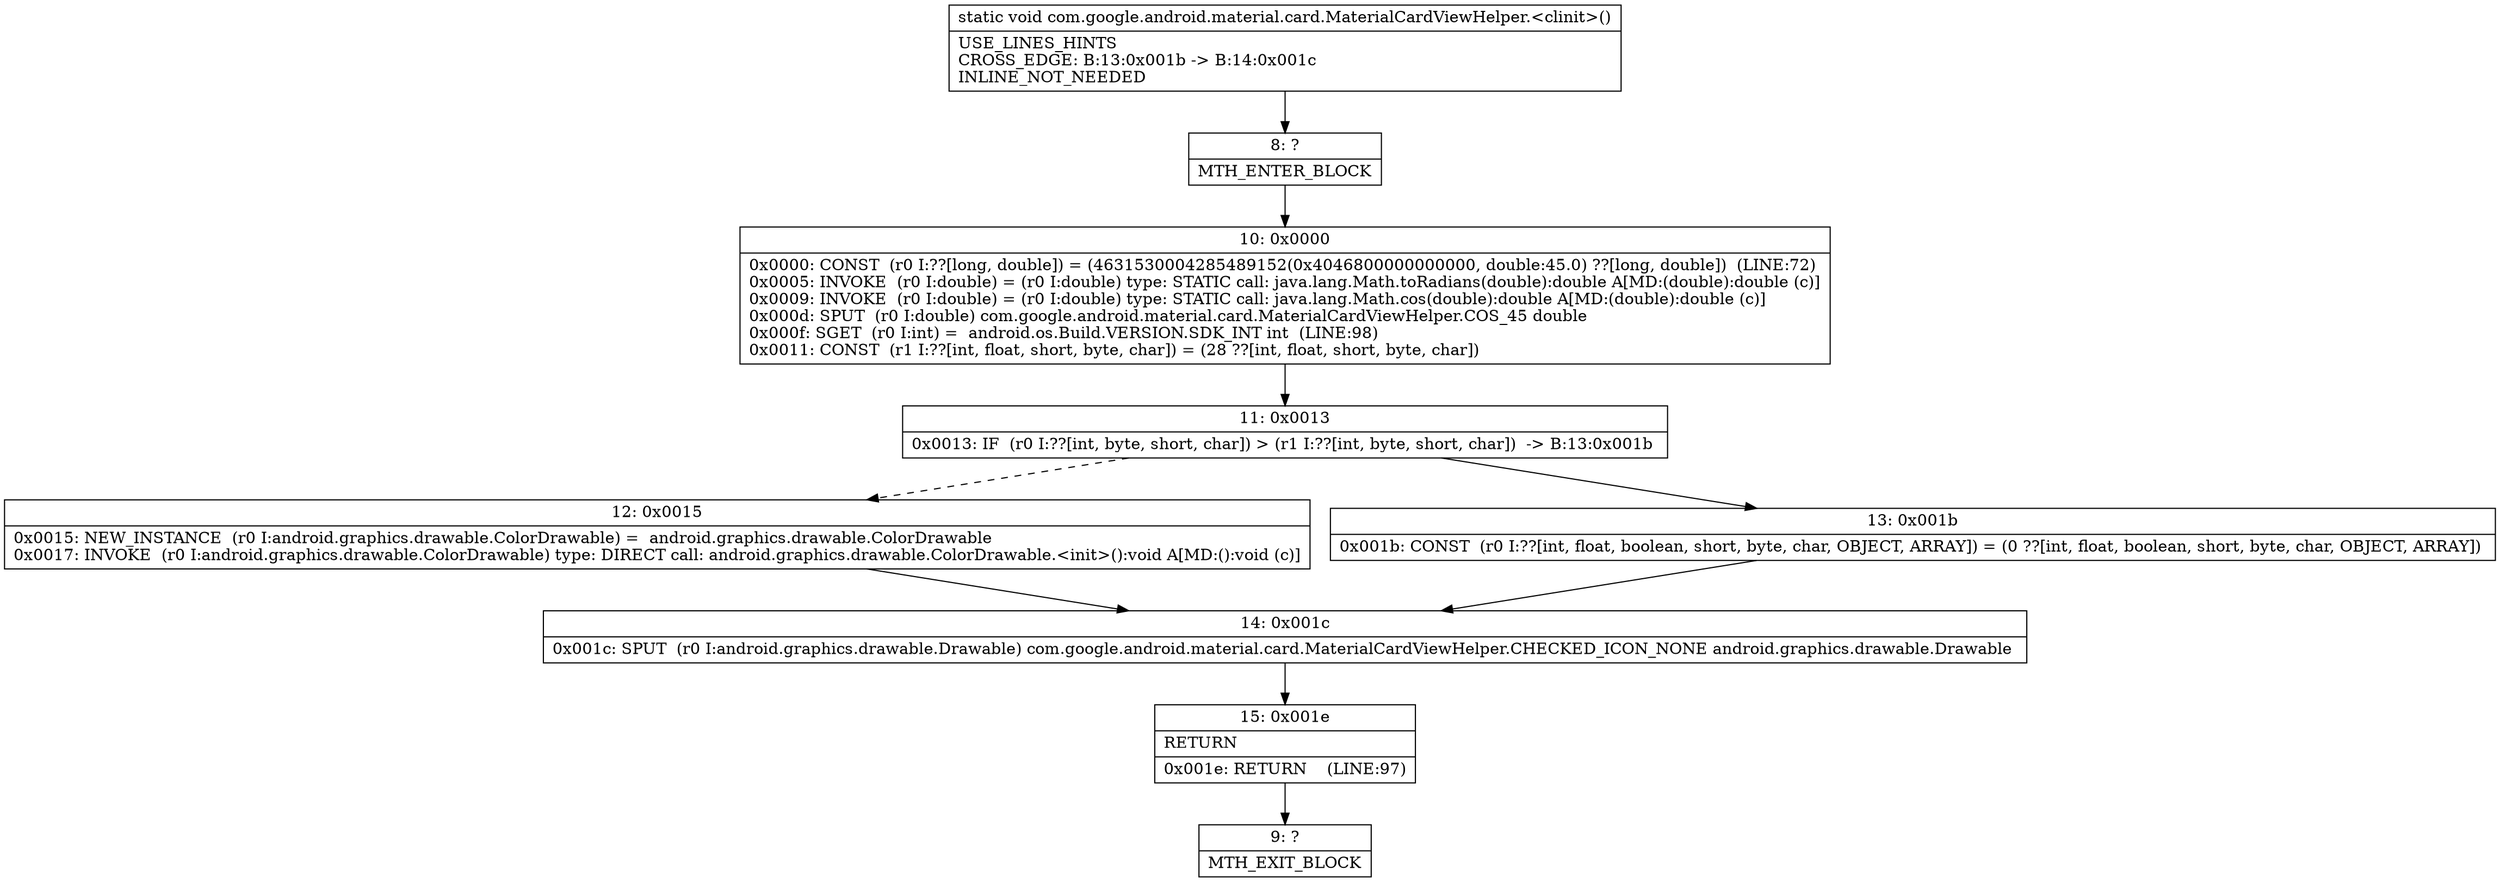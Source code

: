digraph "CFG forcom.google.android.material.card.MaterialCardViewHelper.\<clinit\>()V" {
Node_8 [shape=record,label="{8\:\ ?|MTH_ENTER_BLOCK\l}"];
Node_10 [shape=record,label="{10\:\ 0x0000|0x0000: CONST  (r0 I:??[long, double]) = (4631530004285489152(0x4046800000000000, double:45.0) ??[long, double])  (LINE:72)\l0x0005: INVOKE  (r0 I:double) = (r0 I:double) type: STATIC call: java.lang.Math.toRadians(double):double A[MD:(double):double (c)]\l0x0009: INVOKE  (r0 I:double) = (r0 I:double) type: STATIC call: java.lang.Math.cos(double):double A[MD:(double):double (c)]\l0x000d: SPUT  (r0 I:double) com.google.android.material.card.MaterialCardViewHelper.COS_45 double \l0x000f: SGET  (r0 I:int) =  android.os.Build.VERSION.SDK_INT int  (LINE:98)\l0x0011: CONST  (r1 I:??[int, float, short, byte, char]) = (28 ??[int, float, short, byte, char]) \l}"];
Node_11 [shape=record,label="{11\:\ 0x0013|0x0013: IF  (r0 I:??[int, byte, short, char]) \> (r1 I:??[int, byte, short, char])  \-\> B:13:0x001b \l}"];
Node_12 [shape=record,label="{12\:\ 0x0015|0x0015: NEW_INSTANCE  (r0 I:android.graphics.drawable.ColorDrawable) =  android.graphics.drawable.ColorDrawable \l0x0017: INVOKE  (r0 I:android.graphics.drawable.ColorDrawable) type: DIRECT call: android.graphics.drawable.ColorDrawable.\<init\>():void A[MD:():void (c)]\l}"];
Node_14 [shape=record,label="{14\:\ 0x001c|0x001c: SPUT  (r0 I:android.graphics.drawable.Drawable) com.google.android.material.card.MaterialCardViewHelper.CHECKED_ICON_NONE android.graphics.drawable.Drawable \l}"];
Node_15 [shape=record,label="{15\:\ 0x001e|RETURN\l|0x001e: RETURN    (LINE:97)\l}"];
Node_9 [shape=record,label="{9\:\ ?|MTH_EXIT_BLOCK\l}"];
Node_13 [shape=record,label="{13\:\ 0x001b|0x001b: CONST  (r0 I:??[int, float, boolean, short, byte, char, OBJECT, ARRAY]) = (0 ??[int, float, boolean, short, byte, char, OBJECT, ARRAY]) \l}"];
MethodNode[shape=record,label="{static void com.google.android.material.card.MaterialCardViewHelper.\<clinit\>()  | USE_LINES_HINTS\lCROSS_EDGE: B:13:0x001b \-\> B:14:0x001c\lINLINE_NOT_NEEDED\l}"];
MethodNode -> Node_8;Node_8 -> Node_10;
Node_10 -> Node_11;
Node_11 -> Node_12[style=dashed];
Node_11 -> Node_13;
Node_12 -> Node_14;
Node_14 -> Node_15;
Node_15 -> Node_9;
Node_13 -> Node_14;
}

